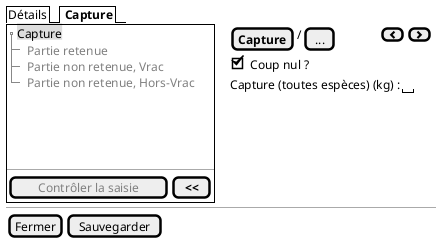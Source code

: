 @startsalt
{
  {/ Détails | <b> Capture }
  {+
    {T
         + <back:#DDD>Capture
         ++ <color:grey>Partie retenue
         ++ <color:grey>Partie non retenue, Vrac
         ++ <color:grey>Partie non retenue, Hors-Vrac
    }
    .
    .
    .
    .
    --
    {
       [<color:grey>Contrôler la saisie] | [ <b><< ]
    }
  } | . | {

   { [<b>Capture] | / | [...] | . | . | . | . | . | . | . | . | [<&chevron-left>] | [<&chevron-right>] }

       {[X] Coup nul ? }
       {Capture (toutes espèces) (kg) : | " " }
  }

  -- | -- | --
  { [Fermer] | [Sauvegarder] }
}
@endsalt

